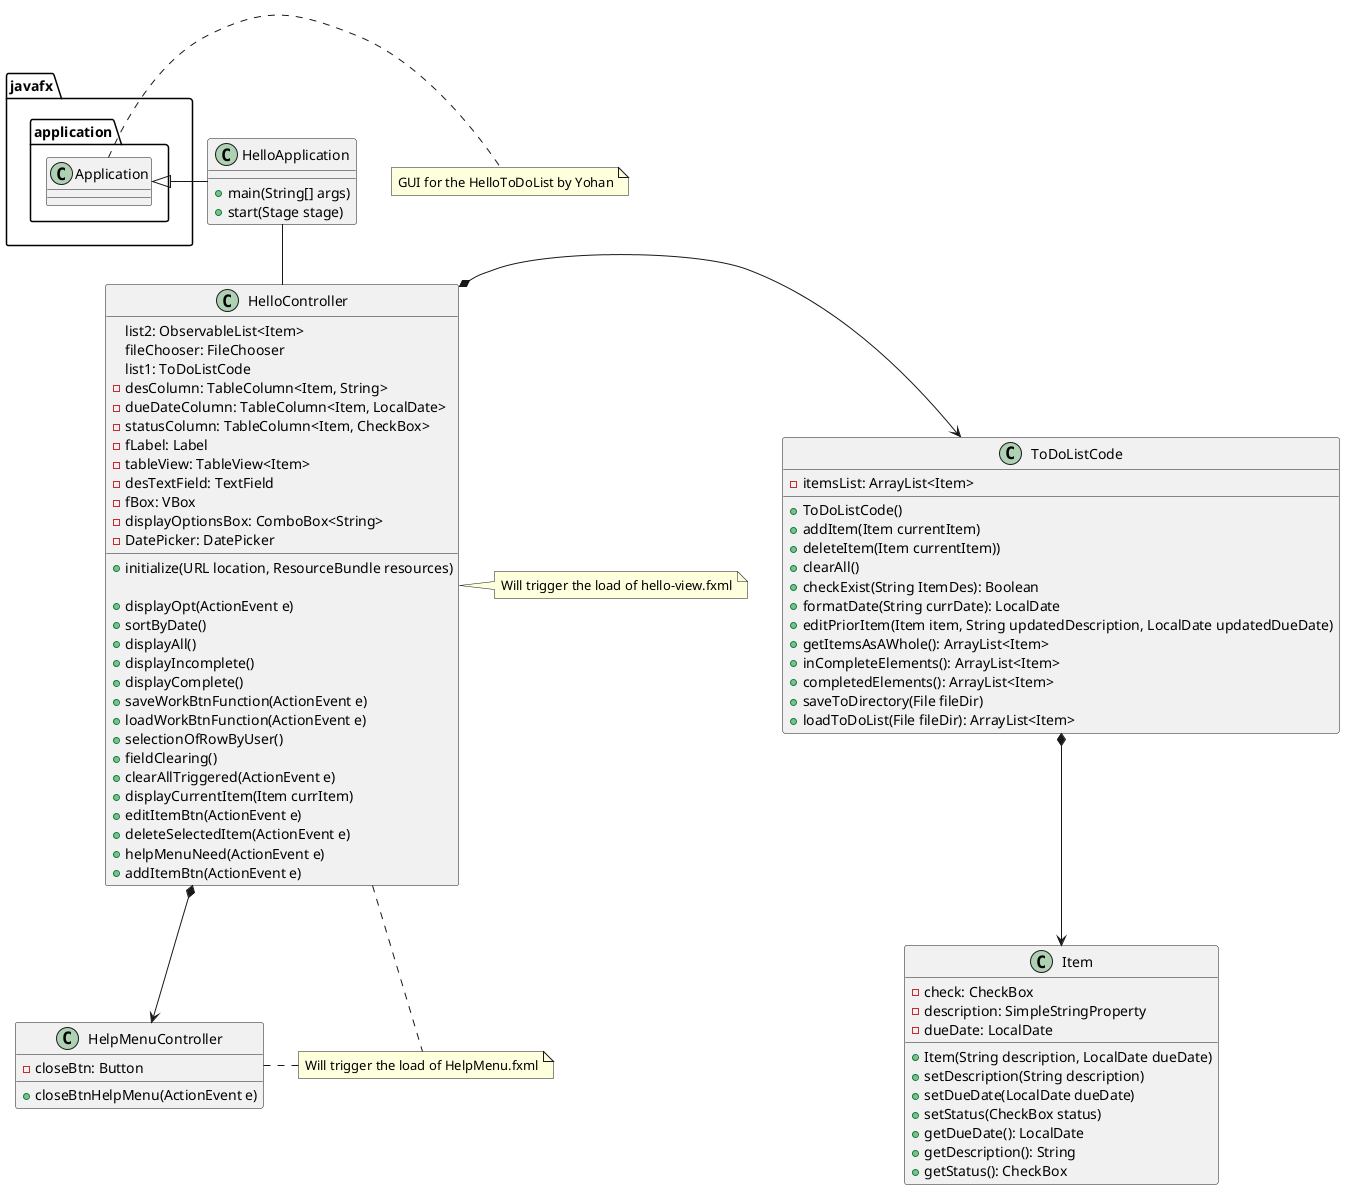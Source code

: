 /*
 *  UCF COP3330 Fall 2021 Assignment 4 Solution
 *  Copyright 2021 Yohan Hmaiti
 */

@startuml
note "Will trigger the load of hello-view.fxml" as mainService
note "Will trigger the load of HelpMenu.fxml" as HelperService
note "GUI for the HelloToDoList by Yohan" as GUI

HelloApplication -- HelloController
HelloController *--> HelpMenuController
javafx.application.Application <|- HelloApplication
HelloController *-> ToDoListCode
ToDoListCode *--> Item

class HelloController{
    'these will be changed later as the name of the variables wasn't chosen yet
    list2: ObservableList<Item>
    fileChooser: FileChooser
    'announce the proper FXML components of the HelloToDoList manager app by Yohan
    list1: ToDoListCode
    - desColumn: TableColumn<Item, String>
    - dueDateColumn: TableColumn<Item, LocalDate>
    - statusColumn: TableColumn<Item, CheckBox>
    - fLabel: Label
    - tableView: TableView<Item>
    - desTextField: TextField
    - fBox: VBox
    - displayOptionsBox: ComboBox<String>
    - DatePicker: DatePicker

    'announce the overridden method initialize
    +initialize(URL location, ResourceBundle resources)

    'Remaining Methods
    +displayOpt(ActionEvent e)
    +sortByDate()
    +displayAll()
    +displayIncomplete()
    +displayComplete()
    +saveWorkBtnFunction(ActionEvent e)
    +loadWorkBtnFunction(ActionEvent e)
    +selectionOfRowByUser()
    +fieldClearing()
    +clearAllTriggered(ActionEvent e)
    +displayCurrentItem(Item currItem)
    +editItemBtn(ActionEvent e)
    +deleteSelectedItem(ActionEvent e)
    +helpMenuNeed(ActionEvent e)
    +addItemBtn(ActionEvent e)

}

class ToDoListCode{

    'constructor
    +ToDoListCode()
    'reflect the private array list instance of type Item
    -itemsList: ArrayList<Item>
    'Methods
    +addItem(Item currentItem)
    +deleteItem(Item currentItem))
    +clearAll()
    +checkExist(String ItemDes): Boolean
    +formatDate(String currDate): LocalDate
    +editPriorItem(Item item, String updatedDescription, LocalDate updatedDueDate)
    +getItemsAsAWhole(): ArrayList<Item>
    +inCompleteElements(): ArrayList<Item>
    +completedElements(): ArrayList<Item>
    +saveToDirectory(File fileDir)
    +loadToDoList(File fileDir): ArrayList<Item>

}

class HelloApplication{

    +main(String[] args)
    +start(Stage stage)

}

class HelpMenuController{

    -closeBtn: Button
    +closeBtnHelpMenu(ActionEvent e)

}

class Item{

    'variables proper to the class (instances)
    -check: CheckBox
    -description: SimpleStringProperty
    -dueDate: LocalDate
    'show the multiple setters, getters and constructor of the Item class
    +Item(String description, LocalDate dueDate)
    +setDescription(String description)
    +setDueDate(LocalDate dueDate)
    +setStatus(CheckBox status)
    +getDueDate(): LocalDate
    +getDescription(): String
    +getStatus(): CheckBox

}

javafx.application.Application.GUI
HelpMenuController . HelperService
HelloController . mainService
HelloController . HelperService
@enduml

